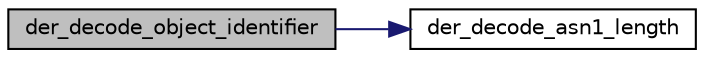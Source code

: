 digraph "der_decode_object_identifier"
{
 // LATEX_PDF_SIZE
  edge [fontname="Helvetica",fontsize="10",labelfontname="Helvetica",labelfontsize="10"];
  node [fontname="Helvetica",fontsize="10",shape=record];
  rankdir="LR";
  Node0 [label="der_decode_object_identifier",height=0.2,width=0.4,color="black", fillcolor="grey75", style="filled", fontcolor="black",tooltip="Decode OID data and store the array of integers in words."];
  Node0 -> Node1 [color="midnightblue",fontsize="10",style="solid",fontname="Helvetica"];
  Node1 [label="der_decode_asn1_length",height=0.2,width=0.4,color="black", fillcolor="white", style="filled",URL="$tomcrypt__private_8h.html#af90423764098b8876368d0984d96053a",tooltip="Decode the ASN.1 Length field."];
}
